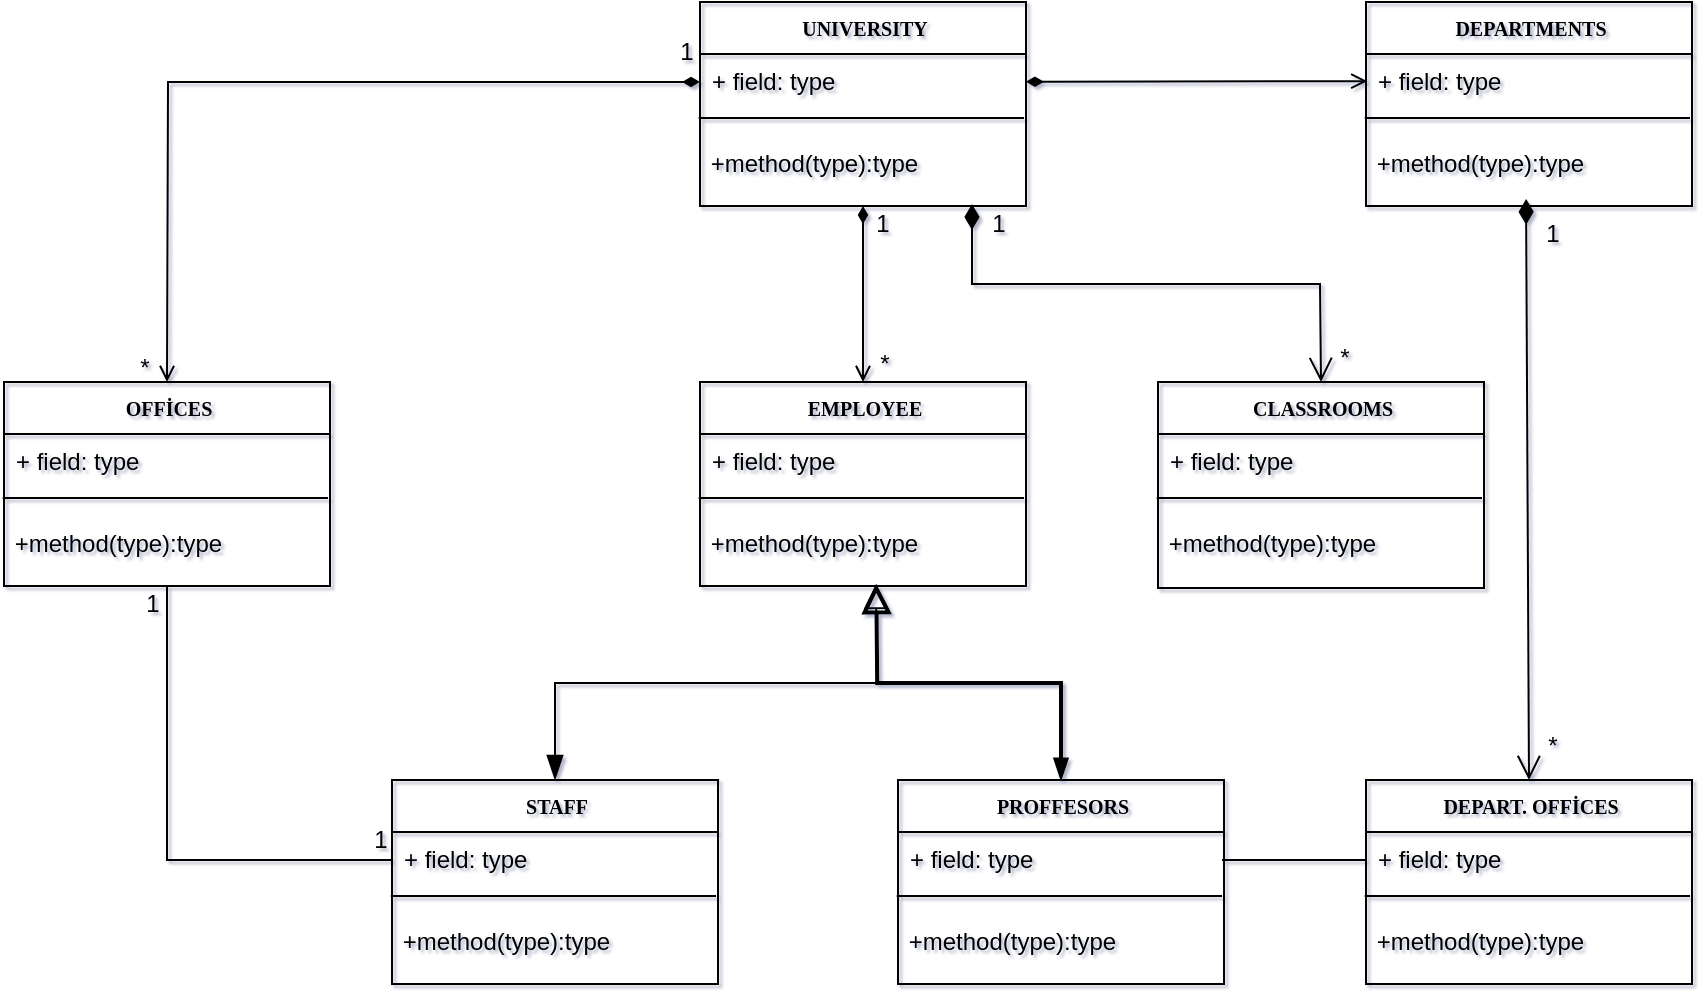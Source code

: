 <mxfile version="16.5.5" type="github">
  <diagram name="Page-1" id="c4acf3e9-155e-7222-9cf6-157b1a14988f">
    <mxGraphModel dx="1117" dy="700" grid="0" gridSize="10" guides="1" tooltips="1" connect="1" arrows="1" fold="1" page="1" pageScale="1" pageWidth="850" pageHeight="1100" background="none" math="0" shadow="1">
      <root>
        <mxCell id="0" />
        <mxCell id="1" parent="0" />
        <mxCell id="5YIencaiAYip2NOxAa8F-21" style="edgeStyle=none;rounded=0;orthogonalLoop=1;jettySize=auto;html=1;entryX=0.004;entryY=0.878;entryDx=0;entryDy=0;entryPerimeter=0;fontSize=12;endArrow=open;endFill=0;startArrow=diamondThin;startFill=1;endSize=6;targetPerimeterSpacing=0;shadow=0;sketch=0;" edge="1" parent="1">
          <mxGeometry relative="1" as="geometry">
            <mxPoint x="513.0" y="82.866" as="sourcePoint" />
            <mxPoint x="683.652" y="82.584" as="targetPoint" />
          </mxGeometry>
        </mxCell>
        <mxCell id="5YIencaiAYip2NOxAa8F-12" value="&lt;b&gt;UNIVERSITY&lt;/b&gt;" style="swimlane;html=1;fontStyle=0;childLayout=stackLayout;horizontal=1;startSize=26;fillColor=none;horizontalStack=0;resizeParent=1;resizeLast=0;collapsible=1;marginBottom=0;swimlaneFillColor=none;rounded=0;shadow=0;comic=0;labelBackgroundColor=none;strokeWidth=1;fontFamily=Verdana;fontSize=10;align=center;" vertex="1" parent="1">
          <mxGeometry x="350" y="43" width="163" height="102" as="geometry" />
        </mxCell>
        <mxCell id="5YIencaiAYip2NOxAa8F-13" value="+ field: type" style="text;html=1;strokeColor=none;fillColor=none;align=left;verticalAlign=top;spacingLeft=4;spacingRight=4;whiteSpace=wrap;overflow=hidden;rotatable=0;points=[[0,0.5],[1,0.5]];portConstraint=eastwest;" vertex="1" parent="5YIencaiAYip2NOxAa8F-12">
          <mxGeometry y="26" width="163" height="28" as="geometry" />
        </mxCell>
        <mxCell id="5YIencaiAYip2NOxAa8F-14" value="" style="endArrow=none;html=1;rounded=0;exitX=-0.004;exitY=1.143;exitDx=0;exitDy=0;exitPerimeter=0;" edge="1" parent="5YIencaiAYip2NOxAa8F-12" source="5YIencaiAYip2NOxAa8F-13">
          <mxGeometry width="50" height="50" relative="1" as="geometry">
            <mxPoint x="-30" y="253" as="sourcePoint" />
            <mxPoint x="162" y="58" as="targetPoint" />
            <Array as="points">
              <mxPoint x="81" y="58" />
            </Array>
          </mxGeometry>
        </mxCell>
        <mxCell id="5YIencaiAYip2NOxAa8F-15" value="&lt;p style=&quot;line-height: 0&quot;&gt;&amp;nbsp;&lt;/p&gt;&lt;p style=&quot;line-height: 0&quot;&gt;&amp;nbsp;+method(type):type&lt;/p&gt;" style="text;html=1;align=left;verticalAlign=middle;resizable=0;points=[];autosize=1;strokeColor=none;fillColor=none;" vertex="1" parent="5YIencaiAYip2NOxAa8F-12">
          <mxGeometry y="54" width="163" height="40" as="geometry" />
        </mxCell>
        <mxCell id="5YIencaiAYip2NOxAa8F-17" value="&lt;b&gt;DEPARTMENTS&lt;/b&gt;" style="swimlane;html=1;fontStyle=0;childLayout=stackLayout;horizontal=1;startSize=26;fillColor=none;horizontalStack=0;resizeParent=1;resizeLast=0;collapsible=1;marginBottom=0;swimlaneFillColor=none;rounded=0;shadow=0;comic=0;labelBackgroundColor=none;strokeWidth=1;fontFamily=Verdana;fontSize=10;align=center;" vertex="1" parent="1">
          <mxGeometry x="683" y="43" width="163" height="102" as="geometry" />
        </mxCell>
        <mxCell id="5YIencaiAYip2NOxAa8F-18" value="+ field: type" style="text;html=1;strokeColor=none;fillColor=none;align=left;verticalAlign=top;spacingLeft=4;spacingRight=4;whiteSpace=wrap;overflow=hidden;rotatable=0;points=[[0,0.5],[1,0.5]];portConstraint=eastwest;" vertex="1" parent="5YIencaiAYip2NOxAa8F-17">
          <mxGeometry y="26" width="163" height="28" as="geometry" />
        </mxCell>
        <mxCell id="5YIencaiAYip2NOxAa8F-19" value="" style="endArrow=none;html=1;rounded=0;exitX=-0.004;exitY=1.143;exitDx=0;exitDy=0;exitPerimeter=0;" edge="1" parent="5YIencaiAYip2NOxAa8F-17" source="5YIencaiAYip2NOxAa8F-18">
          <mxGeometry width="50" height="50" relative="1" as="geometry">
            <mxPoint x="-30" y="253" as="sourcePoint" />
            <mxPoint x="162" y="58" as="targetPoint" />
            <Array as="points">
              <mxPoint x="81" y="58" />
            </Array>
          </mxGeometry>
        </mxCell>
        <mxCell id="5YIencaiAYip2NOxAa8F-20" value="&lt;p style=&quot;line-height: 0&quot;&gt;&amp;nbsp;&lt;/p&gt;&lt;p style=&quot;line-height: 0&quot;&gt;&amp;nbsp;+method(type):type&lt;/p&gt;" style="text;html=1;align=left;verticalAlign=middle;resizable=0;points=[];autosize=1;strokeColor=none;fillColor=none;" vertex="1" parent="5YIencaiAYip2NOxAa8F-17">
          <mxGeometry y="54" width="163" height="40" as="geometry" />
        </mxCell>
        <mxCell id="5YIencaiAYip2NOxAa8F-29" style="edgeStyle=none;rounded=0;orthogonalLoop=1;jettySize=auto;html=1;exitX=0.5;exitY=0;exitDx=0;exitDy=0;entryX=0;entryY=0.5;entryDx=0;entryDy=0;fontSize=12;startArrow=open;startFill=0;endArrow=diamondThin;endFill=1;" edge="1" parent="1" source="5YIencaiAYip2NOxAa8F-25" target="5YIencaiAYip2NOxAa8F-13">
          <mxGeometry relative="1" as="geometry">
            <Array as="points">
              <mxPoint x="84" y="83" />
            </Array>
          </mxGeometry>
        </mxCell>
        <mxCell id="5YIencaiAYip2NOxAa8F-25" value="&lt;b&gt;OFFİCES&lt;/b&gt;" style="swimlane;html=1;fontStyle=0;childLayout=stackLayout;horizontal=1;startSize=26;fillColor=none;horizontalStack=0;resizeParent=1;resizeLast=0;collapsible=1;marginBottom=0;swimlaneFillColor=none;rounded=0;shadow=0;comic=0;labelBackgroundColor=none;strokeWidth=1;fontFamily=Verdana;fontSize=10;align=center;" vertex="1" parent="1">
          <mxGeometry x="2" y="233" width="163" height="102" as="geometry" />
        </mxCell>
        <mxCell id="5YIencaiAYip2NOxAa8F-26" value="+ field: type" style="text;html=1;strokeColor=none;fillColor=none;align=left;verticalAlign=top;spacingLeft=4;spacingRight=4;whiteSpace=wrap;overflow=hidden;rotatable=0;points=[[0,0.5],[1,0.5]];portConstraint=eastwest;" vertex="1" parent="5YIencaiAYip2NOxAa8F-25">
          <mxGeometry y="26" width="163" height="28" as="geometry" />
        </mxCell>
        <mxCell id="5YIencaiAYip2NOxAa8F-27" value="" style="endArrow=none;html=1;rounded=0;exitX=-0.004;exitY=1.143;exitDx=0;exitDy=0;exitPerimeter=0;" edge="1" parent="5YIencaiAYip2NOxAa8F-25" source="5YIencaiAYip2NOxAa8F-26">
          <mxGeometry width="50" height="50" relative="1" as="geometry">
            <mxPoint x="-30" y="253" as="sourcePoint" />
            <mxPoint x="162" y="58" as="targetPoint" />
            <Array as="points">
              <mxPoint x="81" y="58" />
            </Array>
          </mxGeometry>
        </mxCell>
        <mxCell id="5YIencaiAYip2NOxAa8F-28" value="&lt;p style=&quot;line-height: 0&quot;&gt;&amp;nbsp;&lt;/p&gt;&lt;p style=&quot;line-height: 0&quot;&gt;&amp;nbsp;+method(type):type&lt;/p&gt;" style="text;html=1;align=left;verticalAlign=middle;resizable=0;points=[];autosize=1;strokeColor=none;fillColor=none;" vertex="1" parent="5YIencaiAYip2NOxAa8F-25">
          <mxGeometry y="54" width="163" height="40" as="geometry" />
        </mxCell>
        <mxCell id="5YIencaiAYip2NOxAa8F-34" style="edgeStyle=none;rounded=0;sketch=0;orthogonalLoop=1;jettySize=auto;html=1;exitX=0.5;exitY=0;exitDx=0;exitDy=0;entryX=0.5;entryY=1;entryDx=0;entryDy=0;shadow=0;fontSize=12;startArrow=open;startFill=0;endArrow=diamondThin;endFill=1;endSize=6;targetPerimeterSpacing=0;sourcePerimeterSpacing=0;" edge="1" parent="1" source="5YIencaiAYip2NOxAa8F-30" target="5YIencaiAYip2NOxAa8F-12">
          <mxGeometry relative="1" as="geometry" />
        </mxCell>
        <mxCell id="5YIencaiAYip2NOxAa8F-30" value="&lt;b&gt;EMPLOYEE&lt;/b&gt;" style="swimlane;html=1;fontStyle=0;childLayout=stackLayout;horizontal=1;startSize=26;fillColor=none;horizontalStack=0;resizeParent=1;resizeLast=0;collapsible=1;marginBottom=0;swimlaneFillColor=none;rounded=0;shadow=0;comic=0;labelBackgroundColor=none;strokeWidth=1;fontFamily=Verdana;fontSize=10;align=center;" vertex="1" parent="1">
          <mxGeometry x="350" y="233" width="163" height="102" as="geometry" />
        </mxCell>
        <mxCell id="5YIencaiAYip2NOxAa8F-31" value="+ field: type" style="text;html=1;strokeColor=none;fillColor=none;align=left;verticalAlign=top;spacingLeft=4;spacingRight=4;whiteSpace=wrap;overflow=hidden;rotatable=0;points=[[0,0.5],[1,0.5]];portConstraint=eastwest;" vertex="1" parent="5YIencaiAYip2NOxAa8F-30">
          <mxGeometry y="26" width="163" height="28" as="geometry" />
        </mxCell>
        <mxCell id="5YIencaiAYip2NOxAa8F-32" value="" style="endArrow=none;html=1;rounded=0;exitX=-0.004;exitY=1.143;exitDx=0;exitDy=0;exitPerimeter=0;" edge="1" parent="5YIencaiAYip2NOxAa8F-30" source="5YIencaiAYip2NOxAa8F-31">
          <mxGeometry width="50" height="50" relative="1" as="geometry">
            <mxPoint x="-30" y="253" as="sourcePoint" />
            <mxPoint x="162" y="58" as="targetPoint" />
            <Array as="points">
              <mxPoint x="81" y="58" />
            </Array>
          </mxGeometry>
        </mxCell>
        <mxCell id="5YIencaiAYip2NOxAa8F-33" value="&lt;p style=&quot;line-height: 0&quot;&gt;&amp;nbsp;&lt;/p&gt;&lt;p style=&quot;line-height: 0&quot;&gt;&amp;nbsp;+method(type):type&lt;/p&gt;" style="text;html=1;align=left;verticalAlign=middle;resizable=0;points=[];autosize=1;strokeColor=none;fillColor=none;" vertex="1" parent="5YIencaiAYip2NOxAa8F-30">
          <mxGeometry y="54" width="163" height="40" as="geometry" />
        </mxCell>
        <mxCell id="5YIencaiAYip2NOxAa8F-35" value="1" style="text;html=1;align=center;verticalAlign=middle;resizable=0;points=[];autosize=1;strokeColor=none;fillColor=none;fontSize=12;" vertex="1" parent="1">
          <mxGeometry x="432" y="145" width="17" height="18" as="geometry" />
        </mxCell>
        <mxCell id="5YIencaiAYip2NOxAa8F-36" value="*" style="text;html=1;align=center;verticalAlign=middle;resizable=0;points=[];autosize=1;strokeColor=none;fillColor=none;fontSize=12;" vertex="1" parent="1">
          <mxGeometry x="434" y="215" width="15" height="18" as="geometry" />
        </mxCell>
        <mxCell id="5YIencaiAYip2NOxAa8F-46" style="edgeStyle=none;rounded=0;sketch=0;orthogonalLoop=1;jettySize=auto;html=1;exitX=0.5;exitY=0;exitDx=0;exitDy=0;shadow=0;fontSize=12;startArrow=open;startFill=0;endArrow=diamondThin;endFill=1;endSize=10;sourcePerimeterSpacing=6;targetPerimeterSpacing=9;startSize=10;" edge="1" parent="1" source="5YIencaiAYip2NOxAa8F-37">
          <mxGeometry relative="1" as="geometry">
            <mxPoint x="486" y="144" as="targetPoint" />
            <Array as="points">
              <mxPoint x="660" y="184" />
              <mxPoint x="486" y="184" />
            </Array>
          </mxGeometry>
        </mxCell>
        <mxCell id="5YIencaiAYip2NOxAa8F-37" value="&lt;b&gt;CLASSROOMS&lt;/b&gt;" style="swimlane;html=1;fontStyle=0;childLayout=stackLayout;horizontal=1;startSize=26;fillColor=none;horizontalStack=0;resizeParent=1;resizeLast=0;collapsible=1;marginBottom=0;swimlaneFillColor=none;rounded=0;shadow=0;comic=0;labelBackgroundColor=none;strokeWidth=1;fontFamily=Verdana;fontSize=10;align=center;glass=0;" vertex="1" parent="1">
          <mxGeometry x="579" y="233" width="163" height="103" as="geometry" />
        </mxCell>
        <mxCell id="5YIencaiAYip2NOxAa8F-38" value="+ field: type" style="text;html=1;strokeColor=none;fillColor=none;align=left;verticalAlign=top;spacingLeft=4;spacingRight=4;whiteSpace=wrap;overflow=hidden;rotatable=0;points=[[0,0.5],[1,0.5]];portConstraint=eastwest;" vertex="1" parent="5YIencaiAYip2NOxAa8F-37">
          <mxGeometry y="26" width="163" height="28" as="geometry" />
        </mxCell>
        <mxCell id="5YIencaiAYip2NOxAa8F-39" value="" style="endArrow=none;html=1;rounded=0;exitX=-0.004;exitY=1.143;exitDx=0;exitDy=0;exitPerimeter=0;" edge="1" parent="5YIencaiAYip2NOxAa8F-37" source="5YIencaiAYip2NOxAa8F-38">
          <mxGeometry width="50" height="50" relative="1" as="geometry">
            <mxPoint x="-30" y="253" as="sourcePoint" />
            <mxPoint x="162" y="58" as="targetPoint" />
            <Array as="points">
              <mxPoint x="81" y="58" />
            </Array>
          </mxGeometry>
        </mxCell>
        <mxCell id="5YIencaiAYip2NOxAa8F-40" value="&lt;p style=&quot;line-height: 0&quot;&gt;&amp;nbsp;&lt;/p&gt;&lt;p style=&quot;line-height: 0&quot;&gt;&amp;nbsp;+method(type):type&lt;/p&gt;" style="text;html=1;align=left;verticalAlign=middle;resizable=0;points=[];autosize=1;strokeColor=none;fillColor=none;" vertex="1" parent="5YIencaiAYip2NOxAa8F-37">
          <mxGeometry y="54" width="163" height="40" as="geometry" />
        </mxCell>
        <mxCell id="5YIencaiAYip2NOxAa8F-50" value="1" style="text;html=1;align=center;verticalAlign=middle;resizable=0;points=[];autosize=1;strokeColor=none;fillColor=none;fontSize=12;" vertex="1" parent="1">
          <mxGeometry x="490" y="145" width="17" height="18" as="geometry" />
        </mxCell>
        <mxCell id="5YIencaiAYip2NOxAa8F-51" value="*" style="text;html=1;align=center;verticalAlign=middle;resizable=0;points=[];autosize=1;strokeColor=none;fillColor=none;fontSize=12;" vertex="1" parent="1">
          <mxGeometry x="664" y="212" width="15" height="18" as="geometry" />
        </mxCell>
        <mxCell id="5YIencaiAYip2NOxAa8F-57" style="edgeStyle=none;rounded=0;sketch=0;orthogonalLoop=1;jettySize=auto;html=1;exitX=0.5;exitY=0;exitDx=0;exitDy=0;entryX=0.491;entryY=1.111;entryDx=0;entryDy=0;entryPerimeter=0;shadow=0;fontSize=12;startArrow=open;startFill=0;endArrow=diamondThin;endFill=1;startSize=10;endSize=10;sourcePerimeterSpacing=6;targetPerimeterSpacing=9;" edge="1" parent="1" source="5YIencaiAYip2NOxAa8F-53" target="5YIencaiAYip2NOxAa8F-20">
          <mxGeometry relative="1" as="geometry" />
        </mxCell>
        <mxCell id="5YIencaiAYip2NOxAa8F-53" value="&lt;b&gt;DEPART. OFFİCES&lt;/b&gt;" style="swimlane;html=1;fontStyle=0;childLayout=stackLayout;horizontal=1;startSize=26;fillColor=none;horizontalStack=0;resizeParent=1;resizeLast=0;collapsible=1;marginBottom=0;swimlaneFillColor=none;rounded=0;shadow=0;comic=0;labelBackgroundColor=none;strokeWidth=1;fontFamily=Verdana;fontSize=10;align=center;" vertex="1" parent="1">
          <mxGeometry x="683" y="432" width="163" height="102" as="geometry" />
        </mxCell>
        <mxCell id="5YIencaiAYip2NOxAa8F-54" value="+ field: type" style="text;html=1;strokeColor=none;fillColor=none;align=left;verticalAlign=top;spacingLeft=4;spacingRight=4;whiteSpace=wrap;overflow=hidden;rotatable=0;points=[[0,0.5],[1,0.5]];portConstraint=eastwest;" vertex="1" parent="5YIencaiAYip2NOxAa8F-53">
          <mxGeometry y="26" width="163" height="28" as="geometry" />
        </mxCell>
        <mxCell id="5YIencaiAYip2NOxAa8F-55" value="" style="endArrow=none;html=1;rounded=0;exitX=-0.004;exitY=1.143;exitDx=0;exitDy=0;exitPerimeter=0;" edge="1" parent="5YIencaiAYip2NOxAa8F-53" source="5YIencaiAYip2NOxAa8F-54">
          <mxGeometry width="50" height="50" relative="1" as="geometry">
            <mxPoint x="-30" y="253" as="sourcePoint" />
            <mxPoint x="162" y="58" as="targetPoint" />
            <Array as="points">
              <mxPoint x="81" y="58" />
            </Array>
          </mxGeometry>
        </mxCell>
        <mxCell id="5YIencaiAYip2NOxAa8F-56" value="&lt;p style=&quot;line-height: 0&quot;&gt;&amp;nbsp;&lt;/p&gt;&lt;p style=&quot;line-height: 0&quot;&gt;&amp;nbsp;+method(type):type&lt;/p&gt;" style="text;html=1;align=left;verticalAlign=middle;resizable=0;points=[];autosize=1;strokeColor=none;fillColor=none;" vertex="1" parent="5YIencaiAYip2NOxAa8F-53">
          <mxGeometry y="54" width="163" height="40" as="geometry" />
        </mxCell>
        <mxCell id="5YIencaiAYip2NOxAa8F-58" value="1" style="text;html=1;align=center;verticalAlign=middle;resizable=0;points=[];autosize=1;strokeColor=none;fillColor=none;fontSize=12;" vertex="1" parent="1">
          <mxGeometry x="767" y="150" width="17" height="18" as="geometry" />
        </mxCell>
        <mxCell id="5YIencaiAYip2NOxAa8F-59" value="*" style="text;html=1;align=center;verticalAlign=middle;resizable=0;points=[];autosize=1;strokeColor=none;fillColor=none;fontSize=12;" vertex="1" parent="1">
          <mxGeometry x="768" y="406" width="15" height="18" as="geometry" />
        </mxCell>
        <mxCell id="5YIencaiAYip2NOxAa8F-68" style="rounded=0;sketch=0;orthogonalLoop=1;jettySize=auto;html=1;exitX=0.5;exitY=0;exitDx=0;exitDy=0;shadow=0;fontSize=12;startArrow=blockThin;startFill=1;endArrow=block;endFill=0;startSize=10;endSize=10;sourcePerimeterSpacing=6;targetPerimeterSpacing=9;elbow=vertical;edgeStyle=orthogonalEdgeStyle;" edge="1" parent="1" source="5YIencaiAYip2NOxAa8F-60">
          <mxGeometry relative="1" as="geometry">
            <mxPoint x="438" y="334" as="targetPoint" />
          </mxGeometry>
        </mxCell>
        <mxCell id="5YIencaiAYip2NOxAa8F-60" value="&lt;b&gt;STAFF&lt;/b&gt;" style="swimlane;html=1;fontStyle=0;childLayout=stackLayout;horizontal=1;startSize=26;fillColor=none;horizontalStack=0;resizeParent=1;resizeLast=0;collapsible=1;marginBottom=0;swimlaneFillColor=none;rounded=0;shadow=0;comic=0;labelBackgroundColor=none;strokeWidth=1;fontFamily=Verdana;fontSize=10;align=center;" vertex="1" parent="1">
          <mxGeometry x="196" y="432" width="163" height="102" as="geometry" />
        </mxCell>
        <mxCell id="5YIencaiAYip2NOxAa8F-61" value="+ field: type" style="text;html=1;strokeColor=none;fillColor=none;align=left;verticalAlign=top;spacingLeft=4;spacingRight=4;whiteSpace=wrap;overflow=hidden;rotatable=0;points=[[0,0.5],[1,0.5]];portConstraint=eastwest;" vertex="1" parent="5YIencaiAYip2NOxAa8F-60">
          <mxGeometry y="26" width="163" height="28" as="geometry" />
        </mxCell>
        <mxCell id="5YIencaiAYip2NOxAa8F-62" value="" style="endArrow=none;html=1;rounded=0;exitX=-0.004;exitY=1.143;exitDx=0;exitDy=0;exitPerimeter=0;" edge="1" parent="5YIencaiAYip2NOxAa8F-60" source="5YIencaiAYip2NOxAa8F-61">
          <mxGeometry width="50" height="50" relative="1" as="geometry">
            <mxPoint x="-30" y="253" as="sourcePoint" />
            <mxPoint x="162" y="58" as="targetPoint" />
            <Array as="points">
              <mxPoint x="81" y="58" />
            </Array>
          </mxGeometry>
        </mxCell>
        <mxCell id="5YIencaiAYip2NOxAa8F-63" value="&lt;p style=&quot;line-height: 0&quot;&gt;&amp;nbsp;&lt;/p&gt;&lt;p style=&quot;line-height: 0&quot;&gt;&amp;nbsp;+method(type):type&lt;/p&gt;" style="text;html=1;align=left;verticalAlign=middle;resizable=0;points=[];autosize=1;strokeColor=none;fillColor=none;" vertex="1" parent="5YIencaiAYip2NOxAa8F-60">
          <mxGeometry y="54" width="163" height="40" as="geometry" />
        </mxCell>
        <mxCell id="5YIencaiAYip2NOxAa8F-76" style="edgeStyle=orthogonalEdgeStyle;rounded=0;sketch=0;orthogonalLoop=1;jettySize=auto;html=1;exitX=0.5;exitY=0;exitDx=0;exitDy=0;shadow=0;fontSize=12;startArrow=blockThin;startFill=1;endArrow=block;endFill=0;sourcePerimeterSpacing=7;targetPerimeterSpacing=9;elbow=vertical;strokeWidth=2;endSize=10;" edge="1" parent="1" source="5YIencaiAYip2NOxAa8F-64">
          <mxGeometry relative="1" as="geometry">
            <mxPoint x="438.143" y="334" as="targetPoint" />
          </mxGeometry>
        </mxCell>
        <mxCell id="5YIencaiAYip2NOxAa8F-64" value="&lt;b&gt;PROFFESORS&lt;/b&gt;" style="swimlane;html=1;fontStyle=0;childLayout=stackLayout;horizontal=1;startSize=26;fillColor=none;horizontalStack=0;resizeParent=1;resizeLast=0;collapsible=1;marginBottom=0;swimlaneFillColor=none;rounded=0;shadow=0;comic=0;labelBackgroundColor=none;strokeWidth=1;fontFamily=Verdana;fontSize=10;align=center;" vertex="1" parent="1">
          <mxGeometry x="449" y="432" width="163" height="102" as="geometry">
            <mxRectangle x="449" y="432" width="101" height="26" as="alternateBounds" />
          </mxGeometry>
        </mxCell>
        <mxCell id="5YIencaiAYip2NOxAa8F-65" value="+ field: type" style="text;html=1;strokeColor=none;fillColor=none;align=left;verticalAlign=top;spacingLeft=4;spacingRight=4;whiteSpace=wrap;overflow=hidden;rotatable=0;points=[[0,0.5],[1,0.5]];portConstraint=eastwest;" vertex="1" parent="5YIencaiAYip2NOxAa8F-64">
          <mxGeometry y="26" width="163" height="28" as="geometry" />
        </mxCell>
        <mxCell id="5YIencaiAYip2NOxAa8F-66" value="" style="endArrow=none;html=1;rounded=0;exitX=-0.004;exitY=1.143;exitDx=0;exitDy=0;exitPerimeter=0;" edge="1" parent="5YIencaiAYip2NOxAa8F-64" source="5YIencaiAYip2NOxAa8F-65">
          <mxGeometry width="50" height="50" relative="1" as="geometry">
            <mxPoint x="-30" y="253" as="sourcePoint" />
            <mxPoint x="162" y="58" as="targetPoint" />
            <Array as="points">
              <mxPoint x="81" y="58" />
            </Array>
          </mxGeometry>
        </mxCell>
        <mxCell id="5YIencaiAYip2NOxAa8F-67" value="&lt;p style=&quot;line-height: 0&quot;&gt;&amp;nbsp;&lt;/p&gt;&lt;p style=&quot;line-height: 0&quot;&gt;&amp;nbsp;+method(type):type&lt;/p&gt;" style="text;html=1;align=left;verticalAlign=middle;resizable=0;points=[];autosize=1;strokeColor=none;fillColor=none;" vertex="1" parent="5YIencaiAYip2NOxAa8F-64">
          <mxGeometry y="54" width="163" height="40" as="geometry" />
        </mxCell>
        <mxCell id="5YIencaiAYip2NOxAa8F-77" style="rounded=0;sketch=0;orthogonalLoop=1;jettySize=auto;html=1;entryX=0;entryY=0.5;entryDx=0;entryDy=0;shadow=0;fontSize=12;startArrow=none;startFill=0;endArrow=none;endFill=0;endSize=10;sourcePerimeterSpacing=7;targetPerimeterSpacing=9;strokeWidth=1;elbow=vertical;" edge="1" parent="1" target="5YIencaiAYip2NOxAa8F-54">
          <mxGeometry relative="1" as="geometry">
            <mxPoint x="611" y="472" as="sourcePoint" />
          </mxGeometry>
        </mxCell>
        <mxCell id="5YIencaiAYip2NOxAa8F-78" style="edgeStyle=orthogonalEdgeStyle;rounded=0;sketch=0;orthogonalLoop=1;jettySize=auto;html=1;exitX=0;exitY=0.5;exitDx=0;exitDy=0;entryX=0.5;entryY=1;entryDx=0;entryDy=0;shadow=0;fontSize=12;startArrow=none;startFill=0;endArrow=none;endFill=0;endSize=10;sourcePerimeterSpacing=7;targetPerimeterSpacing=9;strokeWidth=1;elbow=vertical;" edge="1" parent="1" source="5YIencaiAYip2NOxAa8F-61" target="5YIencaiAYip2NOxAa8F-25">
          <mxGeometry relative="1" as="geometry" />
        </mxCell>
        <mxCell id="5YIencaiAYip2NOxAa8F-79" value="1" style="text;html=1;align=center;verticalAlign=middle;resizable=0;points=[];autosize=1;strokeColor=none;fillColor=none;fontSize=12;" vertex="1" parent="1">
          <mxGeometry x="181" y="453" width="17" height="18" as="geometry" />
        </mxCell>
        <mxCell id="5YIencaiAYip2NOxAa8F-80" value="1" style="text;html=1;align=center;verticalAlign=middle;resizable=0;points=[];autosize=1;strokeColor=none;fillColor=none;fontSize=12;" vertex="1" parent="1">
          <mxGeometry x="67" y="335" width="17" height="18" as="geometry" />
        </mxCell>
        <mxCell id="5YIencaiAYip2NOxAa8F-84" value="1" style="text;html=1;align=center;verticalAlign=middle;resizable=0;points=[];autosize=1;strokeColor=none;fillColor=none;fontSize=12;" vertex="1" parent="1">
          <mxGeometry x="334" y="59" width="17" height="18" as="geometry" />
        </mxCell>
        <mxCell id="5YIencaiAYip2NOxAa8F-85" value="*" style="text;html=1;align=center;verticalAlign=middle;resizable=0;points=[];autosize=1;strokeColor=none;fillColor=none;fontSize=12;" vertex="1" parent="1">
          <mxGeometry x="64" y="217" width="15" height="18" as="geometry" />
        </mxCell>
      </root>
    </mxGraphModel>
  </diagram>
</mxfile>
